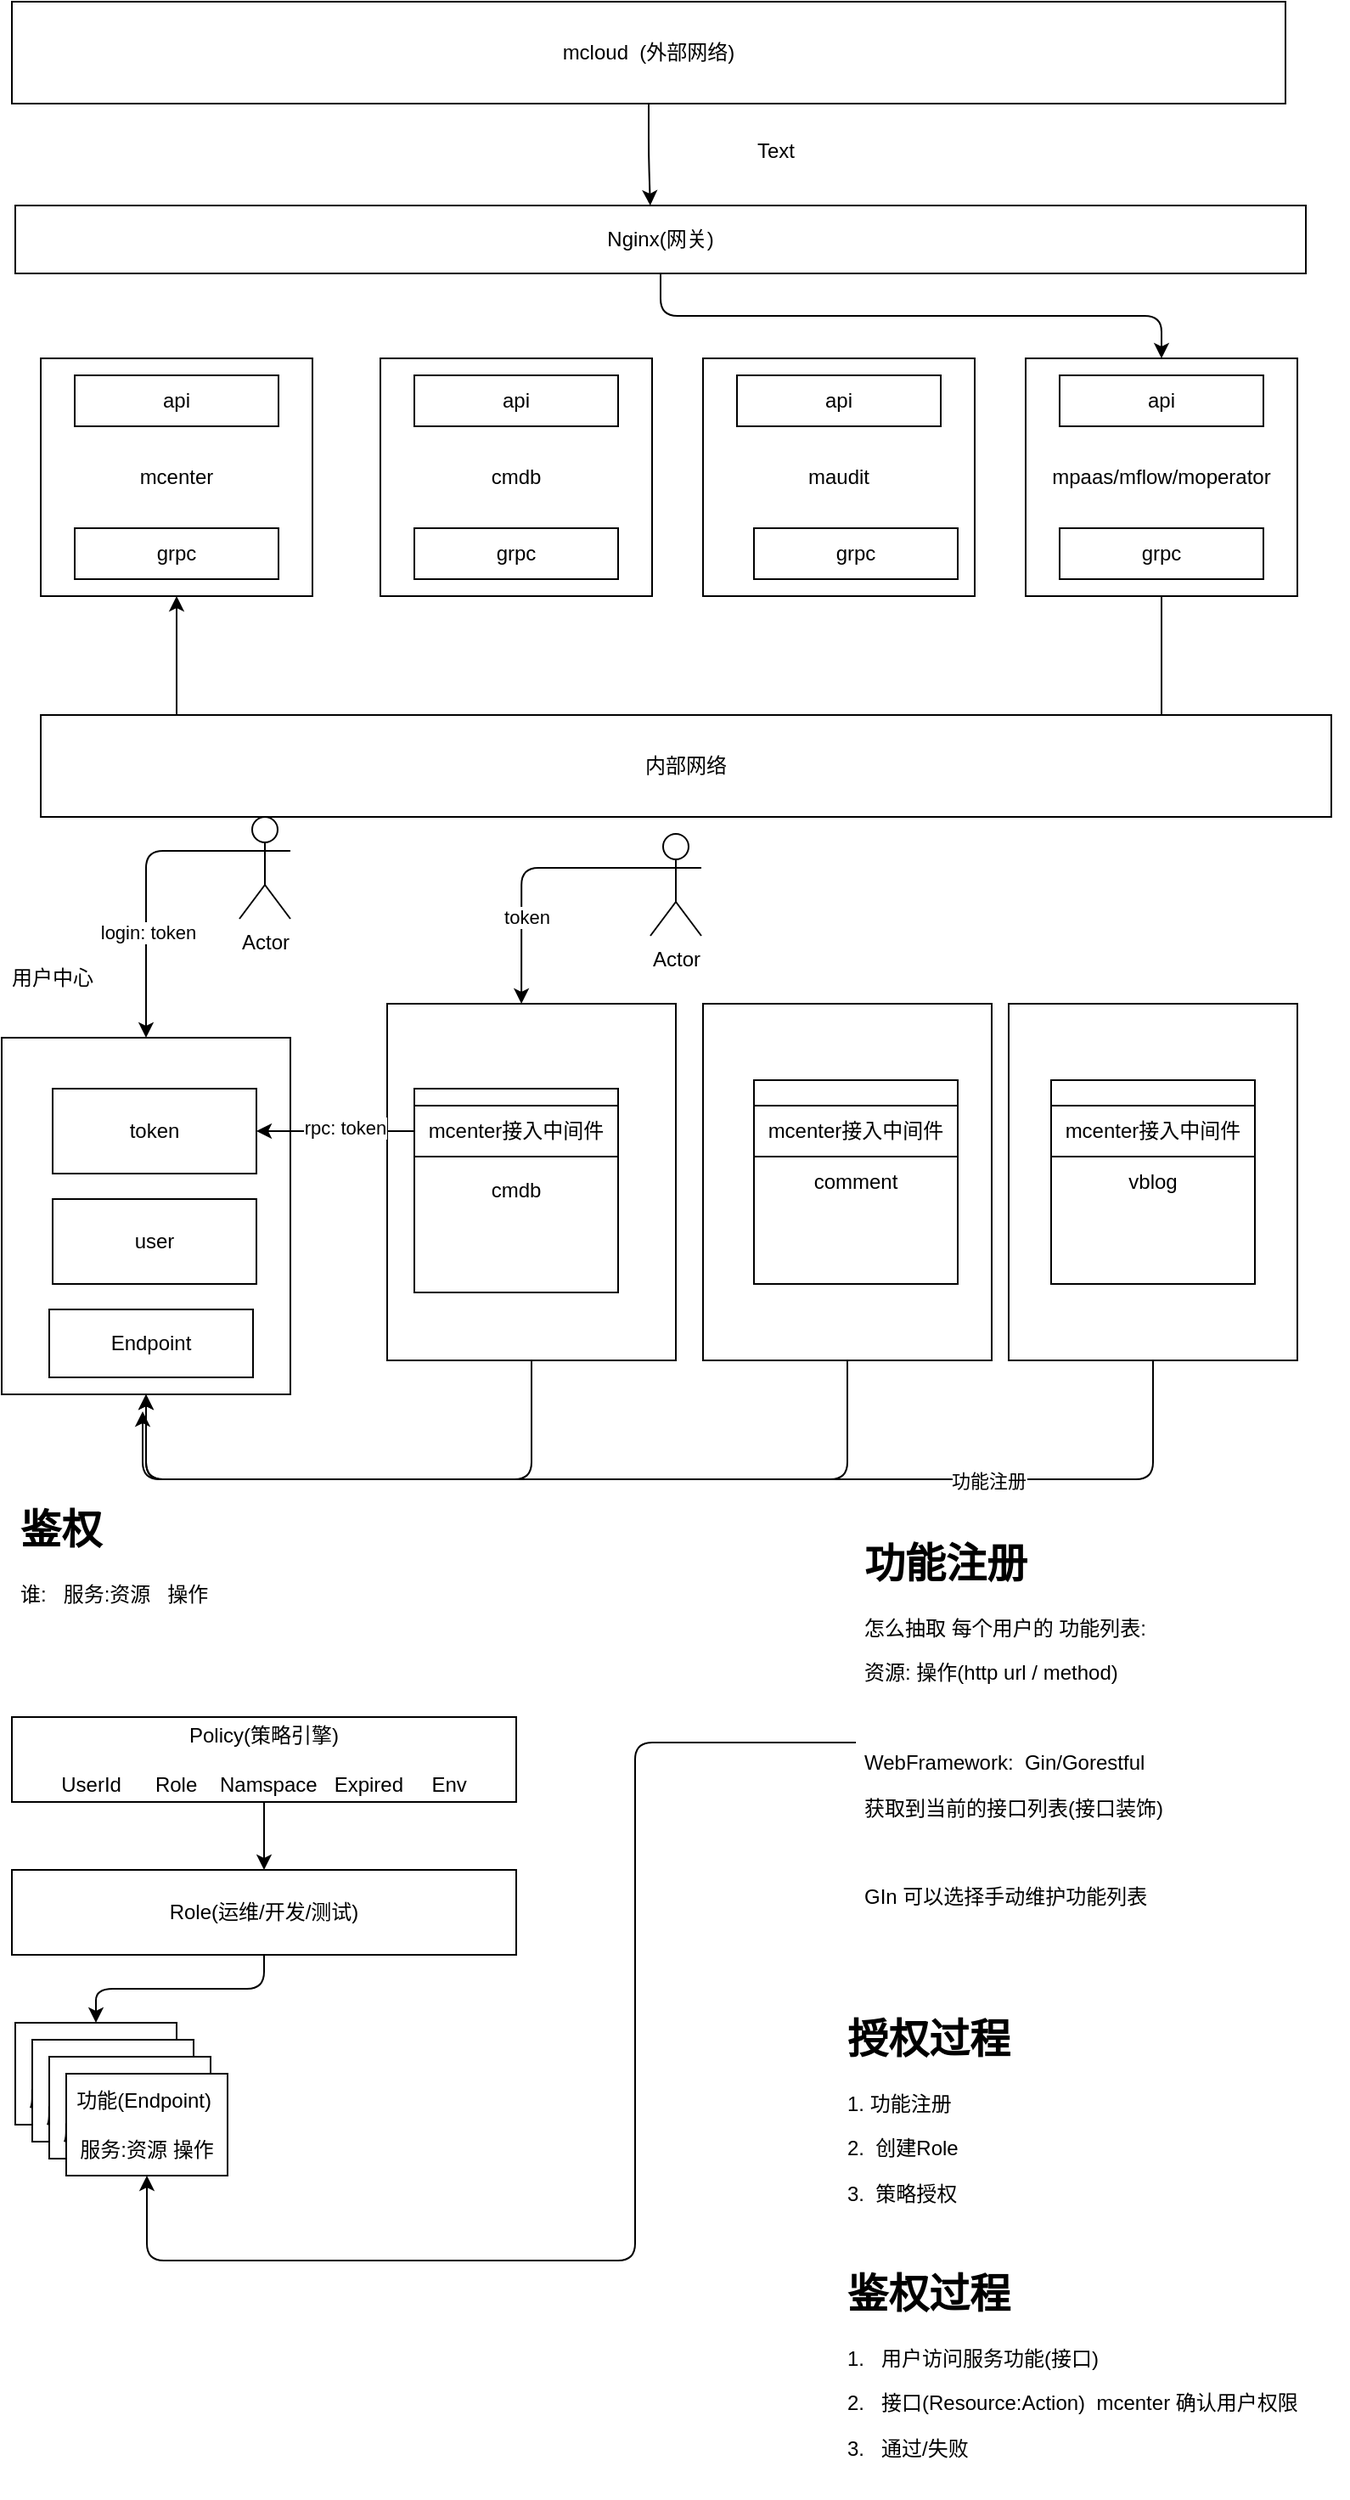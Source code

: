 <mxfile version="12.2.4" pages="1"><diagram id="NJrrmo7_fxR8gCAdu7vv" name="第 1 页"><mxGraphModel dx="625" dy="399" grid="1" gridSize="10" guides="1" tooltips="1" connect="1" arrows="1" fold="1" page="1" pageScale="1" pageWidth="827" pageHeight="1169" math="0" shadow="0"><root><mxCell id="0"/><mxCell id="1" parent="0"/><mxCell id="69" style="edgeStyle=orthogonalEdgeStyle;html=1;exitX=0.5;exitY=1;exitDx=0;exitDy=0;" parent="1" source="45" edge="1"><mxGeometry relative="1" as="geometry"><mxPoint x="100" y="880" as="targetPoint"/><Array as="points"><mxPoint x="695" y="920"/><mxPoint x="100" y="920"/></Array></mxGeometry></mxCell><mxCell id="70" value="功能注册" style="edgeLabel;html=1;align=center;verticalAlign=middle;resizable=0;points=[];" parent="69" vertex="1" connectable="0"><mxGeometry x="-0.526" y="1" relative="1" as="geometry"><mxPoint as="offset"/></mxGeometry></mxCell><mxCell id="45" value="vblog" style="rounded=0;whiteSpace=wrap;html=1;" parent="1" vertex="1"><mxGeometry x="610" y="640" width="170" height="210" as="geometry"/></mxCell><mxCell id="68" style="edgeStyle=orthogonalEdgeStyle;html=1;exitX=0.5;exitY=1;exitDx=0;exitDy=0;entryX=0.5;entryY=1;entryDx=0;entryDy=0;" parent="1" source="44" target="28" edge="1"><mxGeometry relative="1" as="geometry"><Array as="points"><mxPoint x="515" y="920"/><mxPoint x="102" y="920"/></Array></mxGeometry></mxCell><mxCell id="44" value="vblog" style="rounded=0;whiteSpace=wrap;html=1;" parent="1" vertex="1"><mxGeometry x="430" y="640" width="170" height="210" as="geometry"/></mxCell><mxCell id="65" style="edgeStyle=orthogonalEdgeStyle;html=1;exitX=0.5;exitY=1;exitDx=0;exitDy=0;entryX=0.5;entryY=1;entryDx=0;entryDy=0;" parent="1" source="43" target="28" edge="1"><mxGeometry relative="1" as="geometry"><Array as="points"><mxPoint x="329" y="920"/><mxPoint x="102" y="920"/></Array></mxGeometry></mxCell><mxCell id="43" value="vblog" style="rounded=0;whiteSpace=wrap;html=1;" parent="1" vertex="1"><mxGeometry x="244" y="640" width="170" height="210" as="geometry"/></mxCell><mxCell id="2" value="mcenter" style="rounded=0;whiteSpace=wrap;html=1;" parent="1" vertex="1"><mxGeometry x="40" y="260" width="160" height="140" as="geometry"/></mxCell><mxCell id="3" value="cmdb" style="rounded=0;whiteSpace=wrap;html=1;" parent="1" vertex="1"><mxGeometry x="240" y="260" width="160" height="140" as="geometry"/></mxCell><mxCell id="4" value="maudit" style="rounded=0;whiteSpace=wrap;html=1;" parent="1" vertex="1"><mxGeometry x="430" y="260" width="160" height="140" as="geometry"/></mxCell><mxCell id="21" style="edgeStyle=orthogonalEdgeStyle;html=1;exitX=0.5;exitY=1;exitDx=0;exitDy=0;entryX=0.5;entryY=1;entryDx=0;entryDy=0;" parent="1" source="5" target="2" edge="1"><mxGeometry relative="1" as="geometry"><Array as="points"><mxPoint x="700" y="500"/><mxPoint x="120" y="500"/></Array></mxGeometry></mxCell><mxCell id="5" value="mpaas/mflow/moperator" style="rounded=0;whiteSpace=wrap;html=1;" parent="1" vertex="1"><mxGeometry x="620" y="260" width="160" height="140" as="geometry"/></mxCell><mxCell id="27" style="edgeStyle=orthogonalEdgeStyle;html=1;exitX=0.5;exitY=1;exitDx=0;exitDy=0;entryX=0.492;entryY=0;entryDx=0;entryDy=0;entryPerimeter=0;" parent="1" source="6" target="24" edge="1"><mxGeometry relative="1" as="geometry"/></mxCell><mxCell id="6" value="mcloud&amp;nbsp; (外部网络)" style="rounded=0;whiteSpace=wrap;html=1;" parent="1" vertex="1"><mxGeometry x="23" y="50" width="750" height="60" as="geometry"/></mxCell><mxCell id="11" value="api" style="rounded=0;whiteSpace=wrap;html=1;" parent="1" vertex="1"><mxGeometry x="60" y="270" width="120" height="30" as="geometry"/></mxCell><mxCell id="12" value="api" style="rounded=0;whiteSpace=wrap;html=1;" parent="1" vertex="1"><mxGeometry x="260" y="270" width="120" height="30" as="geometry"/></mxCell><mxCell id="13" value="api" style="rounded=0;whiteSpace=wrap;html=1;" parent="1" vertex="1"><mxGeometry x="450" y="270" width="120" height="30" as="geometry"/></mxCell><mxCell id="14" value="api" style="rounded=0;whiteSpace=wrap;html=1;" parent="1" vertex="1"><mxGeometry x="640" y="270" width="120" height="30" as="geometry"/></mxCell><mxCell id="15" value="grpc" style="rounded=0;whiteSpace=wrap;html=1;" parent="1" vertex="1"><mxGeometry x="60" y="360" width="120" height="30" as="geometry"/></mxCell><mxCell id="16" value="grpc" style="rounded=0;whiteSpace=wrap;html=1;" parent="1" vertex="1"><mxGeometry x="260" y="360" width="120" height="30" as="geometry"/></mxCell><mxCell id="17" value="grpc" style="rounded=0;whiteSpace=wrap;html=1;" parent="1" vertex="1"><mxGeometry x="460" y="360" width="120" height="30" as="geometry"/></mxCell><mxCell id="18" value="grpc" style="rounded=0;whiteSpace=wrap;html=1;" parent="1" vertex="1"><mxGeometry x="640" y="360" width="120" height="30" as="geometry"/></mxCell><mxCell id="19" value="内部网络" style="rounded=0;whiteSpace=wrap;html=1;" parent="1" vertex="1"><mxGeometry x="40" y="470" width="760" height="60" as="geometry"/></mxCell><mxCell id="26" style="edgeStyle=orthogonalEdgeStyle;html=1;exitX=0.5;exitY=1;exitDx=0;exitDy=0;entryX=0.5;entryY=0;entryDx=0;entryDy=0;" parent="1" source="24" target="5" edge="1"><mxGeometry relative="1" as="geometry"/></mxCell><mxCell id="24" value="Nginx(网关)" style="rounded=0;whiteSpace=wrap;html=1;" parent="1" vertex="1"><mxGeometry x="25" y="170" width="760" height="40" as="geometry"/></mxCell><mxCell id="28" value="vblog" style="rounded=0;whiteSpace=wrap;html=1;" parent="1" vertex="1"><mxGeometry x="17" y="660" width="170" height="210" as="geometry"/></mxCell><mxCell id="29" value="user" style="rounded=0;whiteSpace=wrap;html=1;" parent="1" vertex="1"><mxGeometry x="47" y="755" width="120" height="50" as="geometry"/></mxCell><mxCell id="30" value="token" style="rounded=0;whiteSpace=wrap;html=1;" parent="1" vertex="1"><mxGeometry x="47" y="690" width="120" height="50" as="geometry"/></mxCell><mxCell id="31" value="cmdb" style="rounded=0;whiteSpace=wrap;html=1;" parent="1" vertex="1"><mxGeometry x="260" y="690" width="120" height="120" as="geometry"/></mxCell><mxCell id="32" value="comment" style="rounded=0;whiteSpace=wrap;html=1;" parent="1" vertex="1"><mxGeometry x="460" y="685" width="120" height="120" as="geometry"/></mxCell><mxCell id="37" style="edgeStyle=orthogonalEdgeStyle;html=1;exitX=0;exitY=0.5;exitDx=0;exitDy=0;entryX=1;entryY=0.5;entryDx=0;entryDy=0;" parent="1" source="33" target="30" edge="1"><mxGeometry relative="1" as="geometry"/></mxCell><mxCell id="47" value="rpc: token" style="edgeLabel;html=1;align=center;verticalAlign=middle;resizable=0;points=[];" parent="37" vertex="1" connectable="0"><mxGeometry x="-0.12" y="-2" relative="1" as="geometry"><mxPoint as="offset"/></mxGeometry></mxCell><mxCell id="33" value="mcenter接入中间件" style="rounded=0;whiteSpace=wrap;html=1;" parent="1" vertex="1"><mxGeometry x="260" y="700" width="120" height="30" as="geometry"/></mxCell><mxCell id="50" style="edgeStyle=orthogonalEdgeStyle;html=1;exitX=0;exitY=0.333;exitDx=0;exitDy=0;exitPerimeter=0;entryX=0.5;entryY=0;entryDx=0;entryDy=0;" parent="1" source="35" target="28" edge="1"><mxGeometry relative="1" as="geometry"/></mxCell><mxCell id="54" value="login: token" style="edgeLabel;html=1;align=center;verticalAlign=middle;resizable=0;points=[];" parent="50" vertex="1" connectable="0"><mxGeometry x="0.241" y="1" relative="1" as="geometry"><mxPoint as="offset"/></mxGeometry></mxCell><mxCell id="35" value="Actor" style="shape=umlActor;verticalLabelPosition=bottom;verticalAlign=top;html=1;outlineConnect=0;" parent="1" vertex="1"><mxGeometry x="157" y="530" width="30" height="60" as="geometry"/></mxCell><mxCell id="39" value="mcenter接入中间件" style="rounded=0;whiteSpace=wrap;html=1;" parent="1" vertex="1"><mxGeometry x="460" y="700" width="120" height="30" as="geometry"/></mxCell><mxCell id="40" value="vblog" style="rounded=0;whiteSpace=wrap;html=1;" parent="1" vertex="1"><mxGeometry x="635" y="685" width="120" height="120" as="geometry"/></mxCell><mxCell id="41" value="mcenter接入中间件" style="rounded=0;whiteSpace=wrap;html=1;" parent="1" vertex="1"><mxGeometry x="635" y="700" width="120" height="30" as="geometry"/></mxCell><mxCell id="48" value="用户中心" style="text;html=1;strokeColor=none;fillColor=none;align=center;verticalAlign=middle;whiteSpace=wrap;rounded=0;" parent="1" vertex="1"><mxGeometry x="17" y="610" width="60" height="30" as="geometry"/></mxCell><mxCell id="52" style="edgeStyle=orthogonalEdgeStyle;html=1;exitX=0;exitY=0.333;exitDx=0;exitDy=0;exitPerimeter=0;entryX=0.465;entryY=0;entryDx=0;entryDy=0;entryPerimeter=0;" parent="1" source="49" target="43" edge="1"><mxGeometry relative="1" as="geometry"/></mxCell><mxCell id="53" value="token" style="edgeLabel;html=1;align=center;verticalAlign=middle;resizable=0;points=[];" parent="52" vertex="1" connectable="0"><mxGeometry x="0.346" y="3" relative="1" as="geometry"><mxPoint as="offset"/></mxGeometry></mxCell><mxCell id="49" value="Actor" style="shape=umlActor;verticalLabelPosition=bottom;verticalAlign=top;html=1;outlineConnect=0;" parent="1" vertex="1"><mxGeometry x="399" y="540" width="30" height="60" as="geometry"/></mxCell><mxCell id="55" value="&lt;h1&gt;鉴权&lt;/h1&gt;&lt;p&gt;谁:&amp;nbsp; &amp;nbsp;服务:资源&amp;nbsp; &amp;nbsp;操作&lt;/p&gt;&lt;p&gt;&lt;span style=&quot;background-color: initial;&quot;&gt;&amp;nbsp;&lt;/span&gt;&lt;br&gt;&lt;/p&gt;" style="text;html=1;strokeColor=none;fillColor=none;spacing=5;spacingTop=-20;whiteSpace=wrap;overflow=hidden;rounded=0;" parent="1" vertex="1"><mxGeometry x="23" y="930" width="190" height="120" as="geometry"/></mxCell><mxCell id="62" style="edgeStyle=orthogonalEdgeStyle;html=1;exitX=0.5;exitY=1;exitDx=0;exitDy=0;entryX=0.5;entryY=0;entryDx=0;entryDy=0;" parent="1" source="56" target="58" edge="1"><mxGeometry relative="1" as="geometry"/></mxCell><mxCell id="56" value="Role(运维/开发/测试)" style="rounded=0;whiteSpace=wrap;html=1;" parent="1" vertex="1"><mxGeometry x="23" y="1150" width="297" height="50" as="geometry"/></mxCell><mxCell id="64" style="edgeStyle=orthogonalEdgeStyle;html=1;exitX=0.5;exitY=1;exitDx=0;exitDy=0;" parent="1" source="57" target="56" edge="1"><mxGeometry relative="1" as="geometry"/></mxCell><mxCell id="57" value="Policy(策略引擎)&lt;br&gt;&lt;br&gt;UserId&amp;nbsp; &amp;nbsp; &amp;nbsp; Role&amp;nbsp; &amp;nbsp; Namspace&amp;nbsp; &amp;nbsp;Expired&amp;nbsp; &amp;nbsp; &amp;nbsp;Env" style="rounded=0;whiteSpace=wrap;html=1;" parent="1" vertex="1"><mxGeometry x="23" y="1060" width="297" height="50" as="geometry"/></mxCell><mxCell id="58" value="功能&amp;nbsp;&lt;br&gt;&lt;br&gt;服务:资源 操作" style="rounded=0;whiteSpace=wrap;html=1;" parent="1" vertex="1"><mxGeometry x="25" y="1240" width="95" height="60" as="geometry"/></mxCell><mxCell id="59" value="功能&amp;nbsp;&lt;br&gt;&lt;br&gt;服务:资源 操作" style="rounded=0;whiteSpace=wrap;html=1;" parent="1" vertex="1"><mxGeometry x="35" y="1250" width="95" height="60" as="geometry"/></mxCell><mxCell id="60" value="功能&amp;nbsp;&lt;br&gt;&lt;br&gt;服务:资源 操作" style="rounded=0;whiteSpace=wrap;html=1;" parent="1" vertex="1"><mxGeometry x="45" y="1260" width="95" height="60" as="geometry"/></mxCell><mxCell id="61" value="功能(Endpoint)&amp;nbsp;&lt;br&gt;&lt;br&gt;服务:资源 操作" style="rounded=0;whiteSpace=wrap;html=1;" parent="1" vertex="1"><mxGeometry x="55" y="1270" width="95" height="60" as="geometry"/></mxCell><mxCell id="66" value="Endpoint" style="rounded=0;whiteSpace=wrap;html=1;" parent="1" vertex="1"><mxGeometry x="45" y="820" width="120" height="40" as="geometry"/></mxCell><mxCell id="72" style="edgeStyle=orthogonalEdgeStyle;html=1;exitX=0;exitY=0.5;exitDx=0;exitDy=0;entryX=0.5;entryY=1;entryDx=0;entryDy=0;" parent="1" source="71" target="61" edge="1"><mxGeometry relative="1" as="geometry"><Array as="points"><mxPoint x="390" y="1075"/><mxPoint x="390" y="1380"/><mxPoint x="103" y="1380"/></Array></mxGeometry></mxCell><mxCell id="71" value="&lt;h1&gt;功能注册&lt;/h1&gt;&lt;p&gt;怎么抽取 每个用户的 功能列表:&lt;/p&gt;&lt;p&gt;资源: 操作(http url / method)&lt;/p&gt;&lt;p&gt;&lt;br&gt;&lt;/p&gt;&lt;p&gt;WebFramework:&amp;nbsp; Gin/Gorestful&lt;/p&gt;&lt;p&gt;获取到当前的接口列表(接口装饰)&lt;/p&gt;&lt;p&gt;&lt;br&gt;&lt;/p&gt;&lt;p&gt;GIn 可以选择手动维护功能列表&lt;/p&gt;" style="text;html=1;strokeColor=none;fillColor=none;spacing=5;spacingTop=-20;whiteSpace=wrap;overflow=hidden;rounded=0;" parent="1" vertex="1"><mxGeometry x="520" y="950" width="190" height="250" as="geometry"/></mxCell><mxCell id="73" value="&lt;h1&gt;授权过程&lt;/h1&gt;&lt;p&gt;1. 功能注册&lt;/p&gt;&lt;p&gt;2.&amp;nbsp; 创建Role&lt;/p&gt;&lt;p&gt;3.&amp;nbsp; 策略授权&lt;/p&gt;" style="text;html=1;strokeColor=none;fillColor=none;spacing=5;spacingTop=-20;whiteSpace=wrap;overflow=hidden;rounded=0;" parent="1" vertex="1"><mxGeometry x="510" y="1230" width="190" height="140" as="geometry"/></mxCell><mxCell id="74" value="&lt;h1&gt;鉴权过程&lt;/h1&gt;&lt;p&gt;1.&amp;nbsp; &amp;nbsp;用户访问服务功能(接口)&lt;/p&gt;&lt;p&gt;2.&amp;nbsp; &amp;nbsp;接口(Resource:Action)&amp;nbsp; mcenter 确认用户权限&lt;/p&gt;&lt;p&gt;3.&amp;nbsp; &amp;nbsp;通过/失败&lt;/p&gt;" style="text;html=1;strokeColor=none;fillColor=none;spacing=5;spacingTop=-20;whiteSpace=wrap;overflow=hidden;rounded=0;" parent="1" vertex="1"><mxGeometry x="510" y="1380" width="300" height="140" as="geometry"/></mxCell><mxCell id="75" value="Text" style="text;html=1;resizable=0;points=[];autosize=1;align=left;verticalAlign=top;spacingTop=-4;" vertex="1" parent="1"><mxGeometry x="460" y="128" width="40" height="20" as="geometry"/></mxCell></root></mxGraphModel></diagram></mxfile>